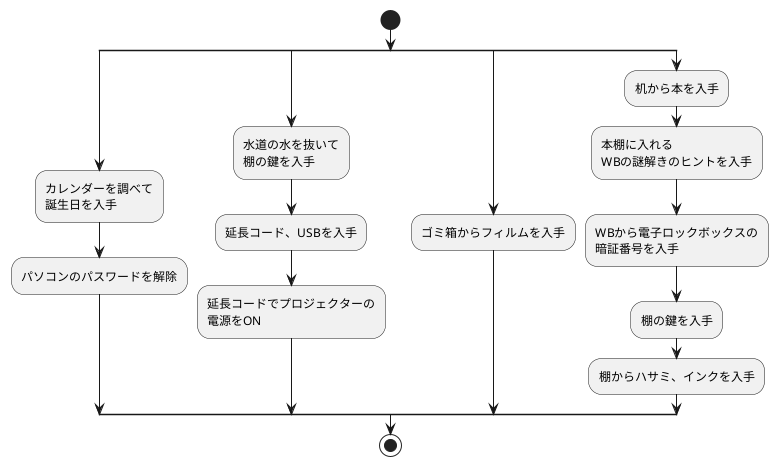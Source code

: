 @startuml
start
split
    :カレンダーを調べて
    誕生日を入手;
    :パソコンのパスワードを解除;
split again
    :水道の水を抜いて
    棚の鍵を入手;
    :延長コード、USBを入手;
    :延長コードでプロジェクターの
    電源をON;

split again
    :ゴミ箱からフィルムを入手;
split again
    :机から本を入手;
    :本棚に入れる
    WBの謎解きのヒントを入手;
    :WBから電子ロックボックスの
    暗証番号を入手;
    :棚の鍵を入手;
    :棚からハサミ、インクを入手;
end split
stop
@enduml
